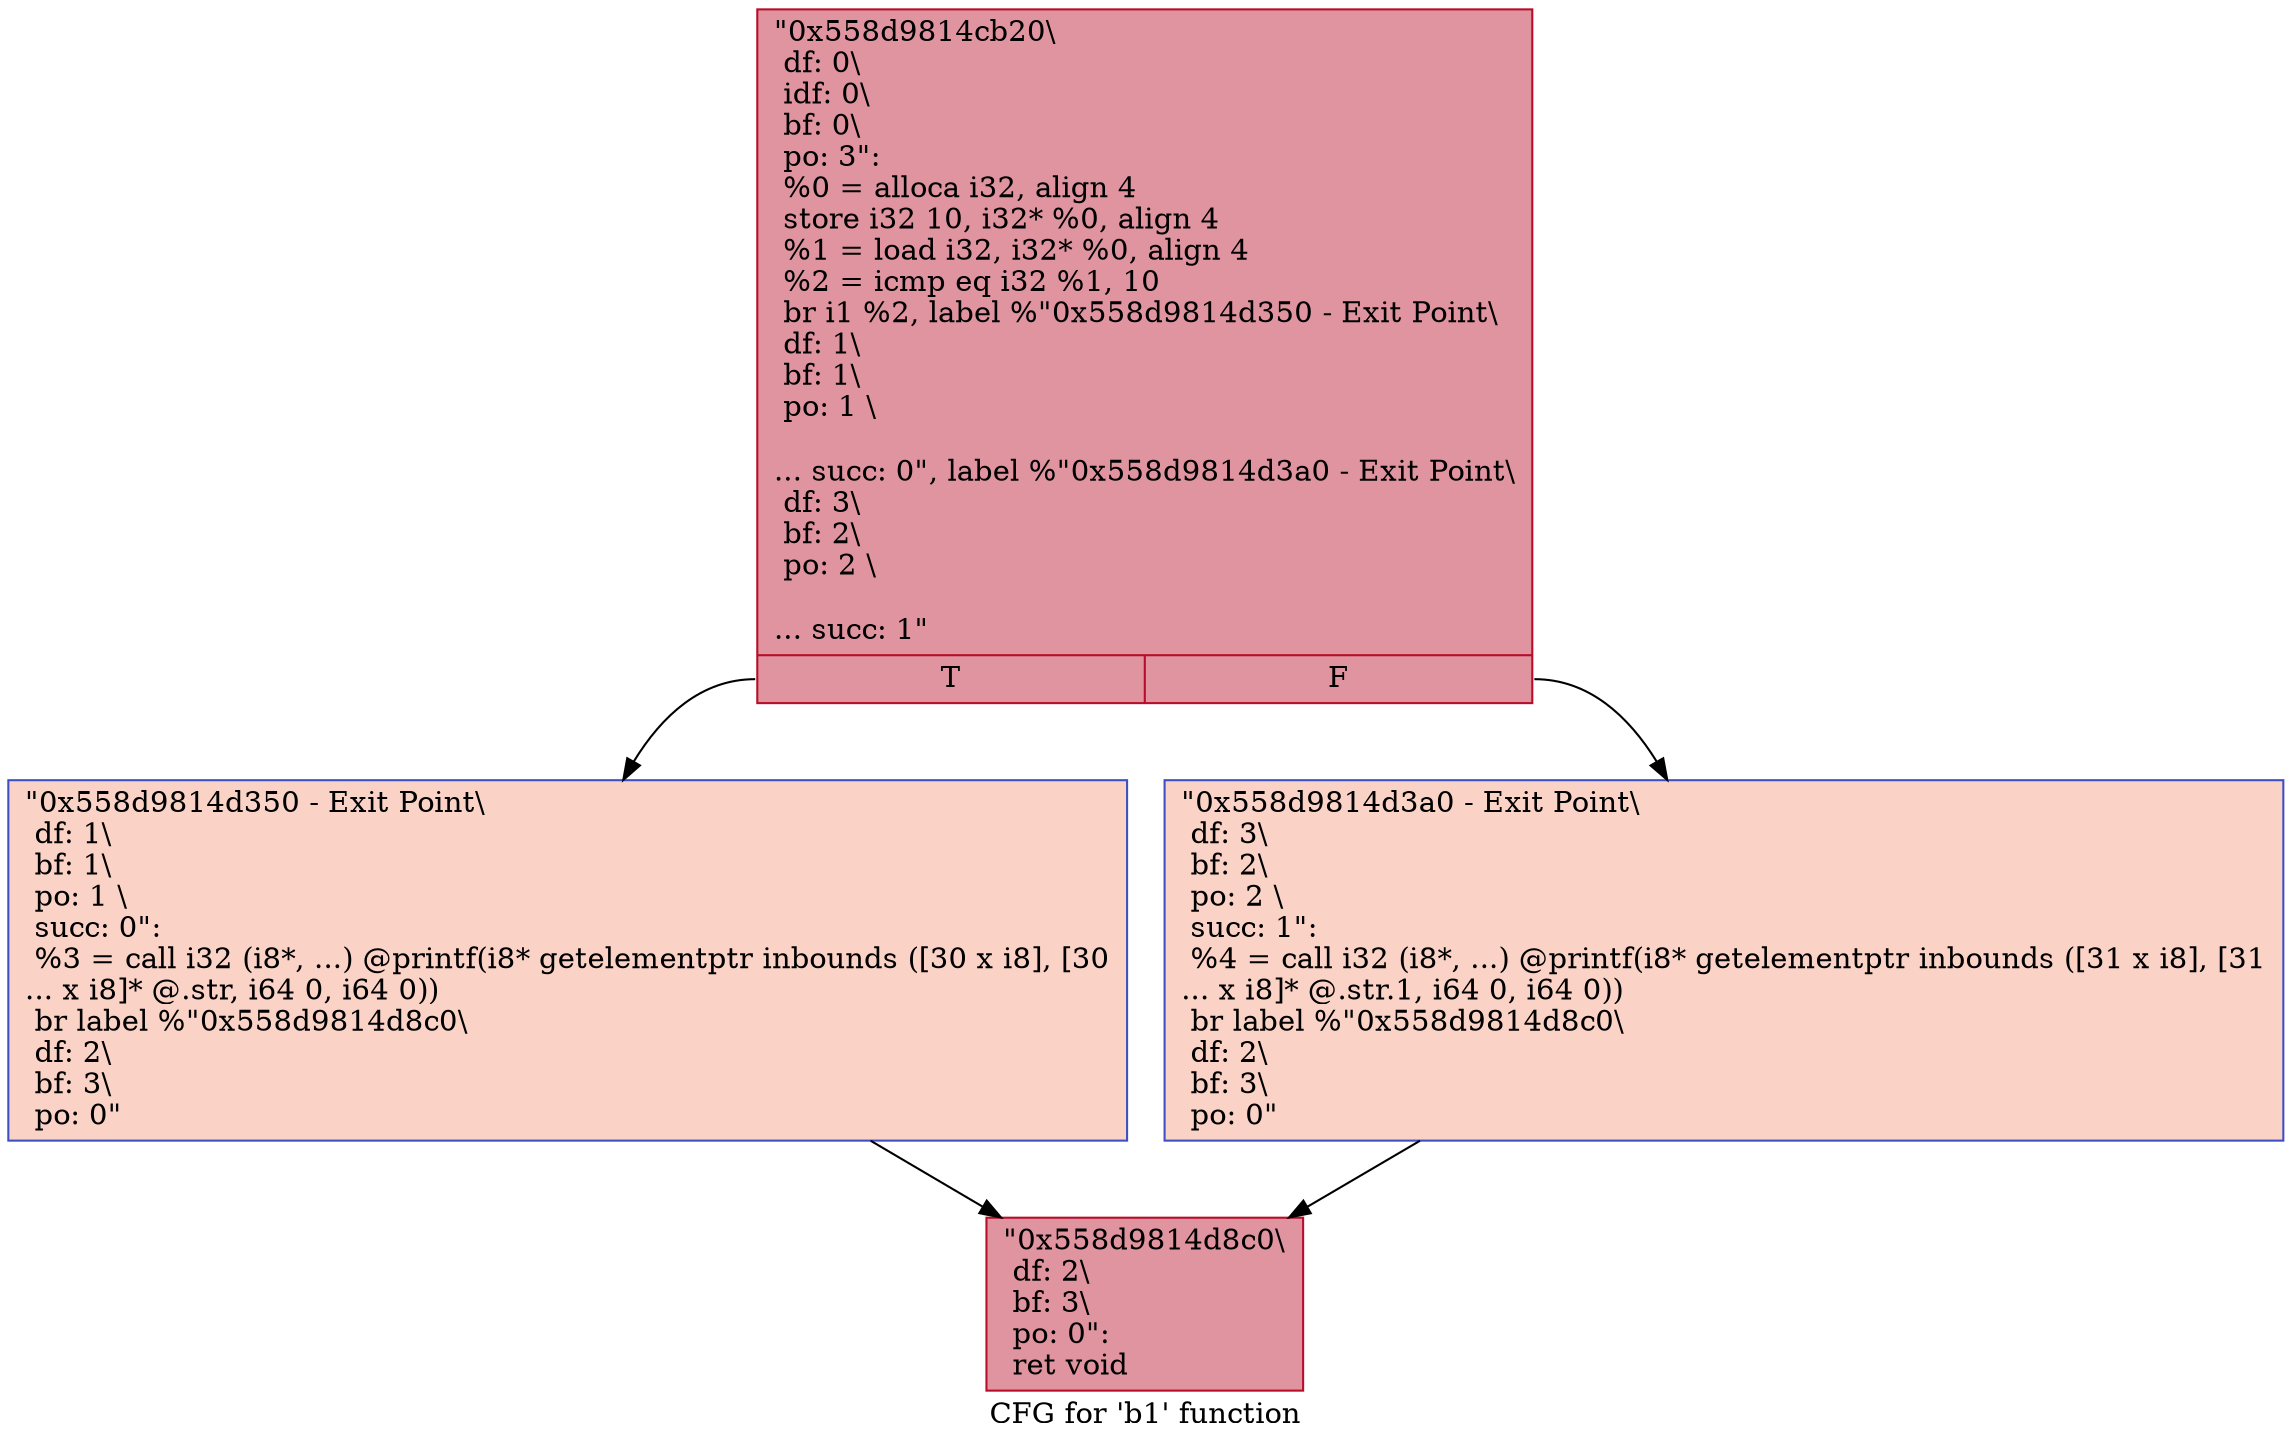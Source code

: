 digraph "CFG for 'b1' function" {
	label="CFG for 'b1' function";

	Node0x558d9814cb20 [shape=record,color="#b70d28ff", style=filled, fillcolor="#b70d2870",label="{\"0x558d9814cb20\\\l df: 0\\\l idf: 0\\\l bf: 0\\\l po: 3\":\l  %0 = alloca i32, align 4\l  store i32 10, i32* %0, align 4\l  %1 = load i32, i32* %0, align 4\l  %2 = icmp eq i32 %1, 10\l  br i1 %2, label %\"0x558d9814d350 - Exit Point\\\l df: 1\\\l bf: 1\\\l po: 1 \\\l\l... succ: 0\", label %\"0x558d9814d3a0 - Exit Point\\\l df: 3\\\l bf: 2\\\l po: 2 \\\l\l... succ: 1\"\l|{<s0>T|<s1>F}}"];
	Node0x558d9814cb20:s0 -> Node0x558d9814d350;
	Node0x558d9814cb20:s1 -> Node0x558d9814d3a0;
	Node0x558d9814d350 [shape=record,color="#3d50c3ff", style=filled, fillcolor="#f59c7d70",label="{\"0x558d9814d350 - Exit Point\\\l df: 1\\\l bf: 1\\\l po: 1 \\\l succ: 0\": \l  %3 = call i32 (i8*, ...) @printf(i8* getelementptr inbounds ([30 x i8], [30\l... x i8]* @.str, i64 0, i64 0))\l  br label %\"0x558d9814d8c0\\\l df: 2\\\l bf: 3\\\l po: 0\"\l}"];
	Node0x558d9814d350 -> Node0x558d9814d8c0;
	Node0x558d9814d3a0 [shape=record,color="#3d50c3ff", style=filled, fillcolor="#f59c7d70",label="{\"0x558d9814d3a0 - Exit Point\\\l df: 3\\\l bf: 2\\\l po: 2 \\\l succ: 1\": \l  %4 = call i32 (i8*, ...) @printf(i8* getelementptr inbounds ([31 x i8], [31\l... x i8]* @.str.1, i64 0, i64 0))\l  br label %\"0x558d9814d8c0\\\l df: 2\\\l bf: 3\\\l po: 0\"\l}"];
	Node0x558d9814d3a0 -> Node0x558d9814d8c0;
	Node0x558d9814d8c0 [shape=record,color="#b70d28ff", style=filled, fillcolor="#b70d2870",label="{\"0x558d9814d8c0\\\l df: 2\\\l bf: 3\\\l po: 0\":      \l  ret void\l}"];
}
